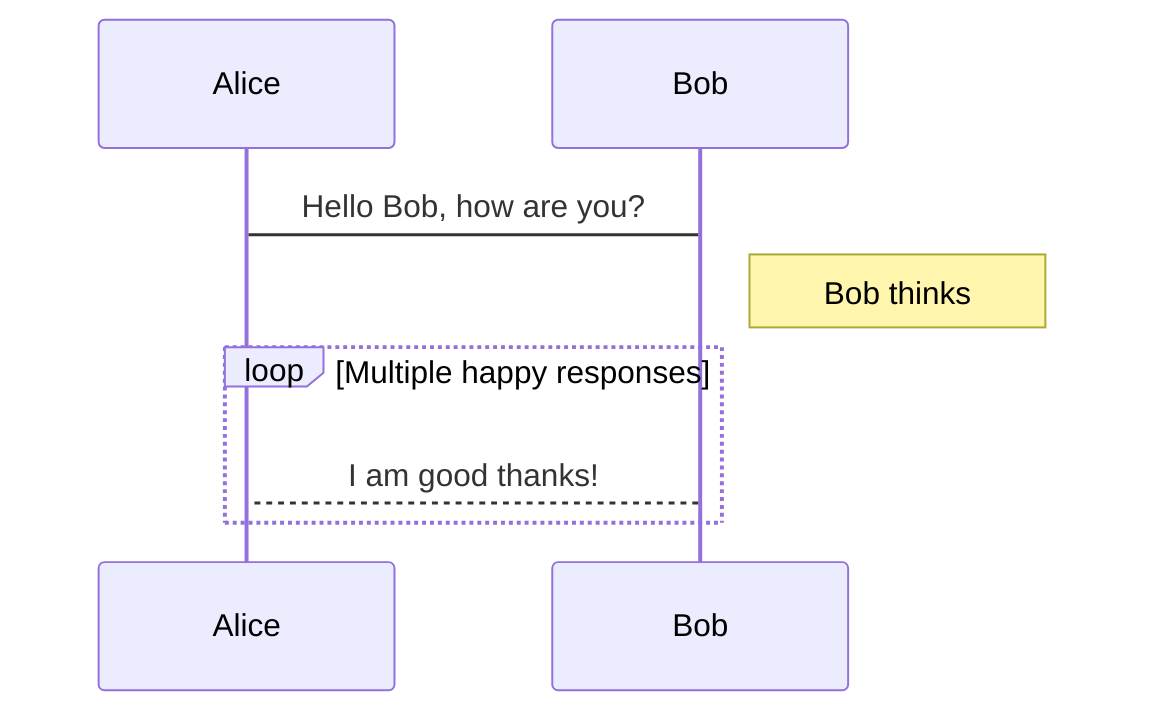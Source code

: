 sequenceDiagram
Alice->Bob: Hello Bob, how are you?

%% Comment
Note right of Bob: Bob thinks
loop Multiple happy responses

Bob-->Alice: I am good thanks!
end